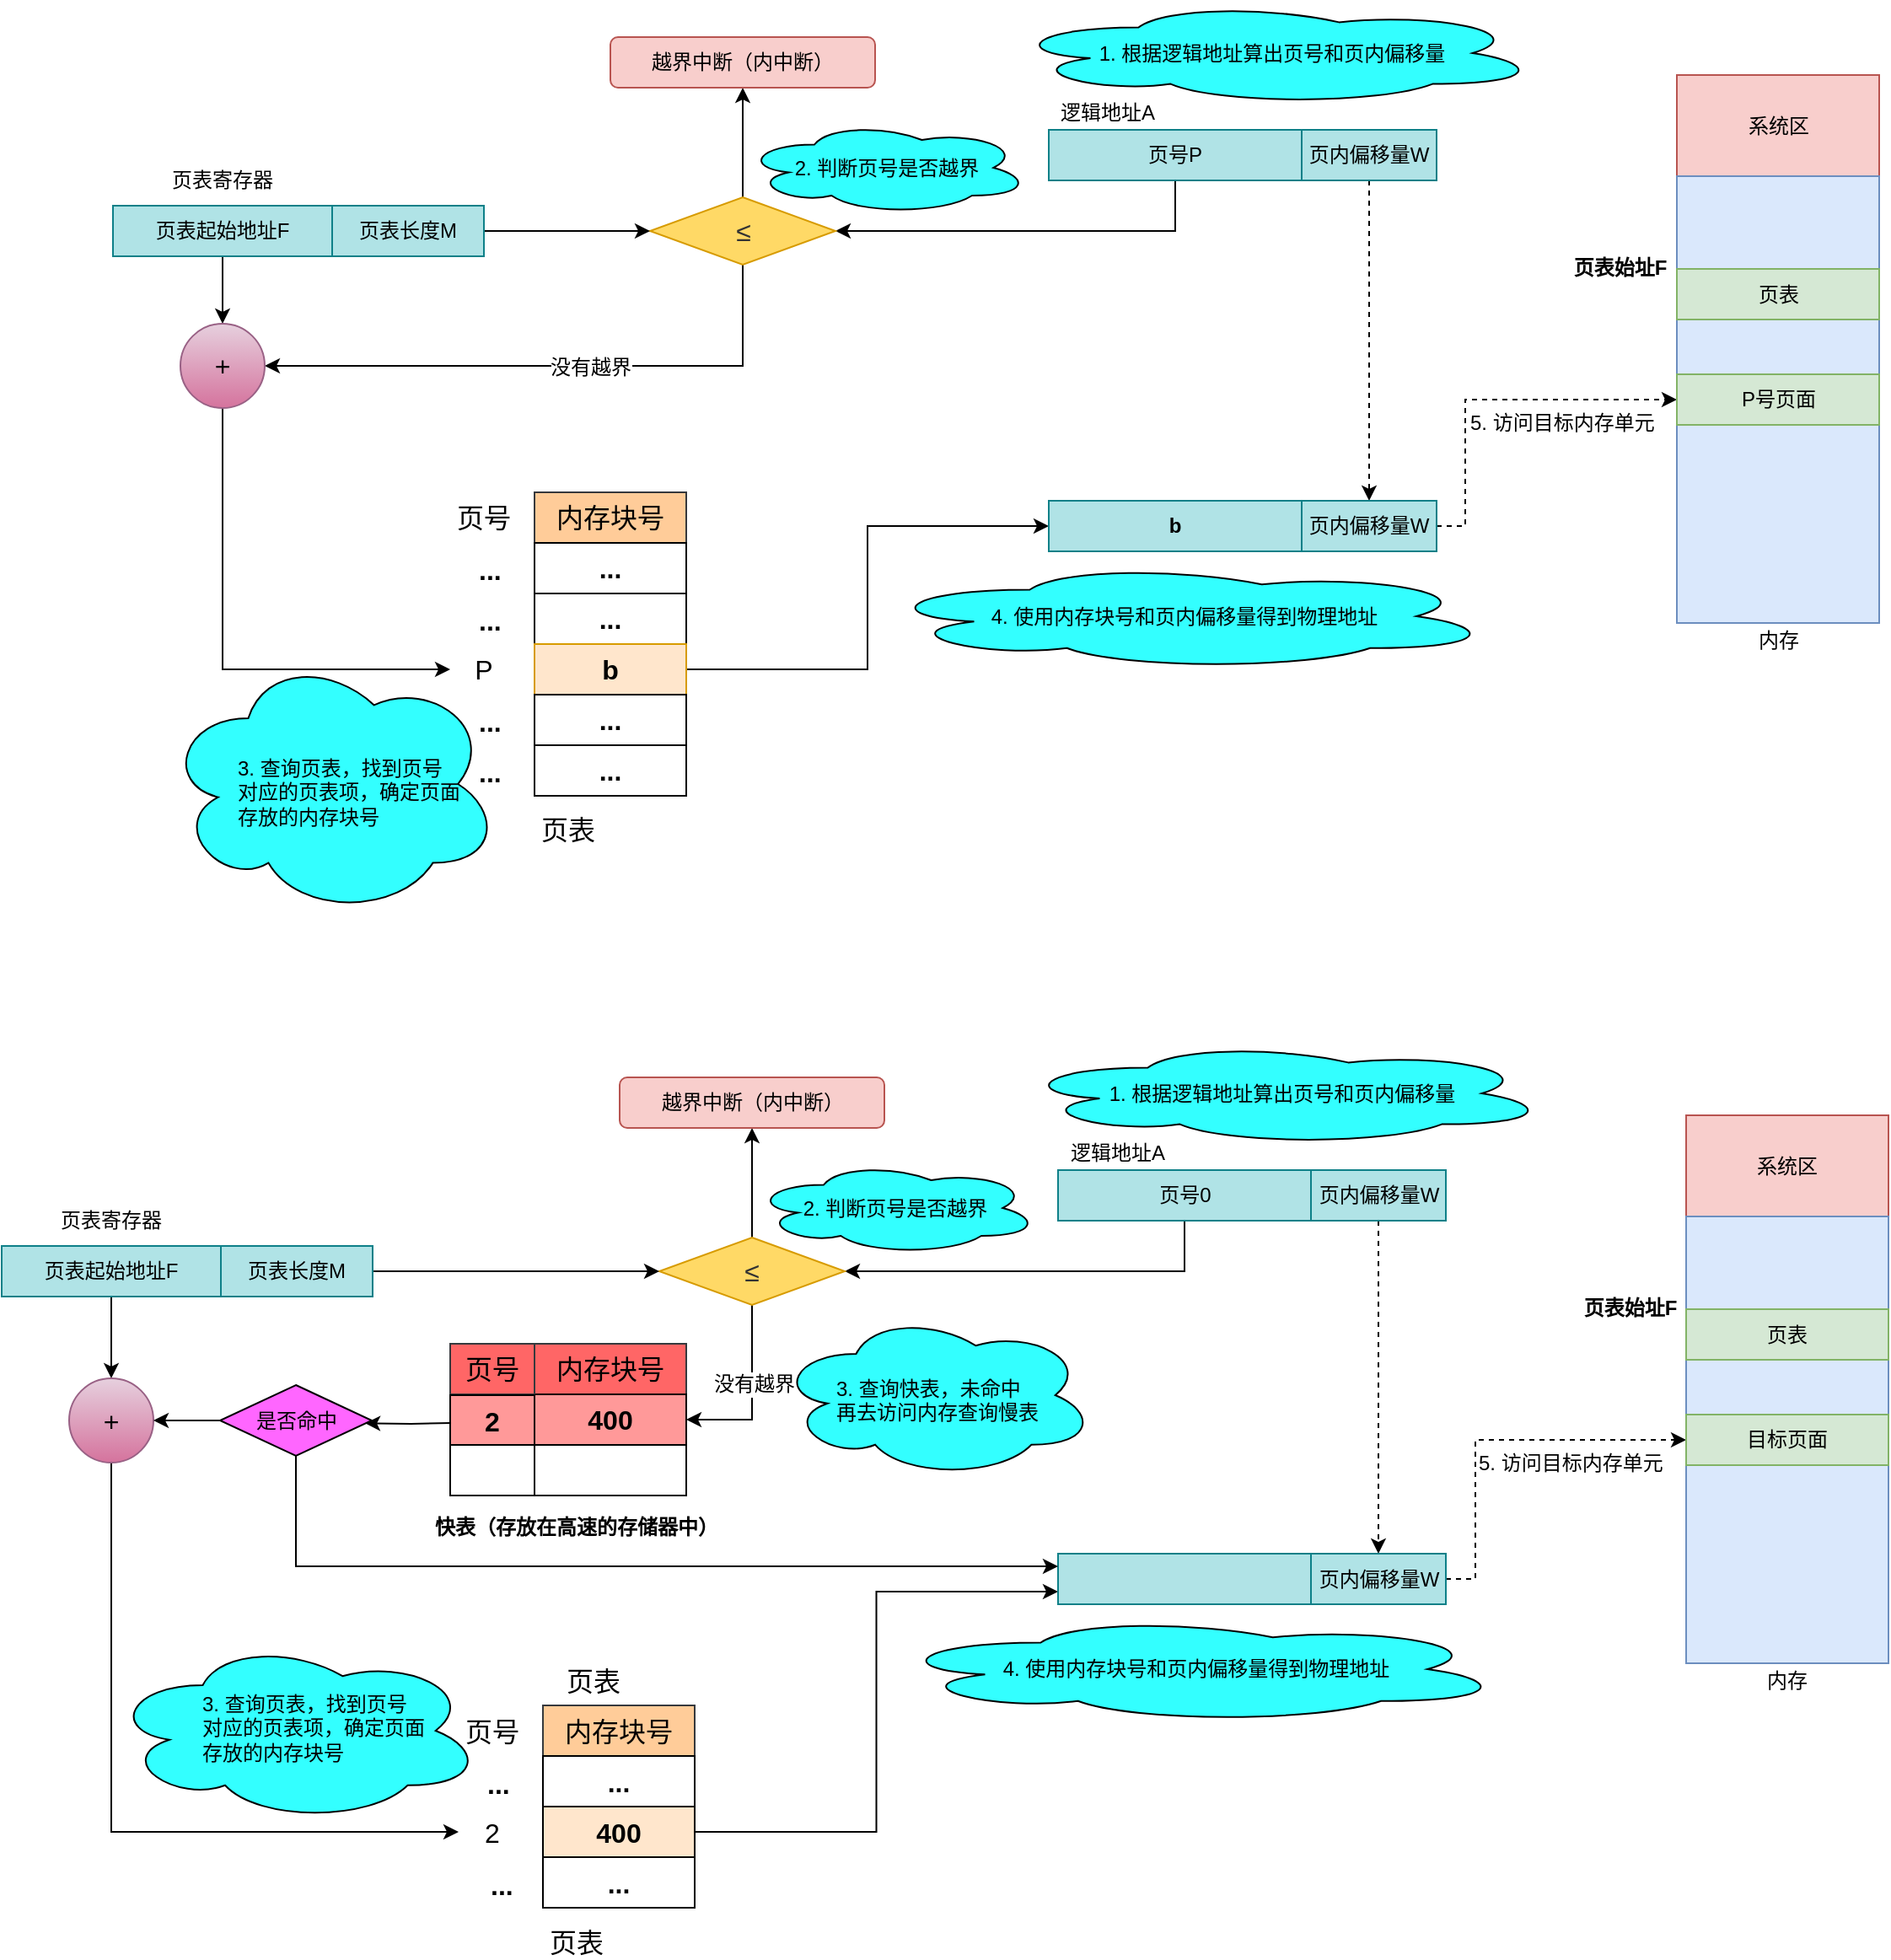 <mxfile version="12.2.8" type="github" pages="1">
  <diagram id="Yr6U0pGL9p3vCSCSJH84" name="第 1 页">
    <mxGraphModel dx="1173" dy="632" grid="0" gridSize="10" guides="1" tooltips="1" connect="1" arrows="1" fold="1" page="1" pageScale="1" pageWidth="4681" pageHeight="3300" math="0" shadow="0">
      <root>
        <mxCell id="0"/>
        <mxCell id="1" parent="0"/>
        <mxCell id="H_HTBfzigYBNuSM5Y4cz-40" style="edgeStyle=orthogonalEdgeStyle;rounded=0;orthogonalLoop=1;jettySize=auto;html=1;entryX=0.5;entryY=0;entryDx=0;entryDy=0;fontSize=12;dashed=1;" edge="1" parent="1" source="H_HTBfzigYBNuSM5Y4cz-1" target="H_HTBfzigYBNuSM5Y4cz-38">
          <mxGeometry relative="1" as="geometry"/>
        </mxCell>
        <mxCell id="H_HTBfzigYBNuSM5Y4cz-1" value="页内偏移量W" style="rounded=0;whiteSpace=wrap;html=1;fillColor=#b0e3e6;strokeColor=#0e8088;" vertex="1" parent="1">
          <mxGeometry x="915" y="145" width="80" height="30" as="geometry"/>
        </mxCell>
        <mxCell id="H_HTBfzigYBNuSM5Y4cz-14" value="" style="edgeStyle=orthogonalEdgeStyle;rounded=0;orthogonalLoop=1;jettySize=auto;html=1;fontSize=16;entryX=1;entryY=0.5;entryDx=0;entryDy=0;exitX=0.5;exitY=1;exitDx=0;exitDy=0;" edge="1" parent="1" source="H_HTBfzigYBNuSM5Y4cz-2" target="H_HTBfzigYBNuSM5Y4cz-5">
          <mxGeometry relative="1" as="geometry">
            <mxPoint x="950" y="260" as="targetPoint"/>
          </mxGeometry>
        </mxCell>
        <mxCell id="H_HTBfzigYBNuSM5Y4cz-2" value="页号P" style="rounded=0;whiteSpace=wrap;html=1;fillColor=#b0e3e6;strokeColor=#0e8088;" vertex="1" parent="1">
          <mxGeometry x="765" y="145" width="150" height="30" as="geometry"/>
        </mxCell>
        <mxCell id="H_HTBfzigYBNuSM5Y4cz-3" value="逻辑地址A" style="text;html=1;strokeColor=none;fillColor=none;align=center;verticalAlign=middle;whiteSpace=wrap;rounded=0;" vertex="1" parent="1">
          <mxGeometry x="765" y="125" width="70" height="20" as="geometry"/>
        </mxCell>
        <mxCell id="H_HTBfzigYBNuSM5Y4cz-10" style="edgeStyle=orthogonalEdgeStyle;rounded=0;orthogonalLoop=1;jettySize=auto;html=1;fontSize=16;entryX=0.5;entryY=1;entryDx=0;entryDy=0;" edge="1" parent="1" source="H_HTBfzigYBNuSM5Y4cz-5" target="H_HTBfzigYBNuSM5Y4cz-11">
          <mxGeometry relative="1" as="geometry">
            <mxPoint x="583.5" y="110" as="targetPoint"/>
          </mxGeometry>
        </mxCell>
        <mxCell id="H_HTBfzigYBNuSM5Y4cz-15" style="edgeStyle=orthogonalEdgeStyle;rounded=0;orthogonalLoop=1;jettySize=auto;html=1;fontSize=16;entryX=1;entryY=0.5;entryDx=0;entryDy=0;exitX=0.5;exitY=1;exitDx=0;exitDy=0;" edge="1" parent="1" source="H_HTBfzigYBNuSM5Y4cz-5" target="H_HTBfzigYBNuSM5Y4cz-16">
          <mxGeometry relative="1" as="geometry">
            <mxPoint x="570" y="320" as="targetPoint"/>
          </mxGeometry>
        </mxCell>
        <mxCell id="H_HTBfzigYBNuSM5Y4cz-47" value="没有越界" style="text;html=1;resizable=0;points=[];align=center;verticalAlign=middle;labelBackgroundColor=#ffffff;fontSize=12;" vertex="1" connectable="0" parent="H_HTBfzigYBNuSM5Y4cz-15">
          <mxGeometry x="-0.12" y="1" relative="1" as="geometry">
            <mxPoint as="offset"/>
          </mxGeometry>
        </mxCell>
        <mxCell id="H_HTBfzigYBNuSM5Y4cz-5" value="&lt;span style=&quot;color: rgb(51 , 51 , 51) ; font-family: &amp;#34;arial&amp;#34; ; font-size: 16px ; background-color: rgb(255 , 217 , 102)&quot;&gt;≤&lt;/span&gt;" style="rhombus;whiteSpace=wrap;html=1;fontSize=16;gradientColor=none;fillColor=#FFD966;strokeColor=#d79b00;" vertex="1" parent="1">
          <mxGeometry x="528.5" y="185" width="110" height="40" as="geometry"/>
        </mxCell>
        <mxCell id="H_HTBfzigYBNuSM5Y4cz-9" style="edgeStyle=orthogonalEdgeStyle;rounded=0;orthogonalLoop=1;jettySize=auto;html=1;entryX=0;entryY=0.5;entryDx=0;entryDy=0;fontSize=16;" edge="1" parent="1" source="H_HTBfzigYBNuSM5Y4cz-6" target="H_HTBfzigYBNuSM5Y4cz-5">
          <mxGeometry relative="1" as="geometry"/>
        </mxCell>
        <mxCell id="H_HTBfzigYBNuSM5Y4cz-6" value="页表长度M" style="rounded=0;whiteSpace=wrap;html=1;fillColor=#b0e3e6;strokeColor=#0e8088;" vertex="1" parent="1">
          <mxGeometry x="340" y="190" width="90" height="30" as="geometry"/>
        </mxCell>
        <mxCell id="H_HTBfzigYBNuSM5Y4cz-17" style="edgeStyle=orthogonalEdgeStyle;rounded=0;orthogonalLoop=1;jettySize=auto;html=1;exitX=0.5;exitY=1;exitDx=0;exitDy=0;fontSize=16;" edge="1" parent="1" source="H_HTBfzigYBNuSM5Y4cz-7" target="H_HTBfzigYBNuSM5Y4cz-16">
          <mxGeometry relative="1" as="geometry"/>
        </mxCell>
        <mxCell id="H_HTBfzigYBNuSM5Y4cz-7" value="页表起始地址F" style="rounded=0;whiteSpace=wrap;html=1;fillColor=#b0e3e6;strokeColor=#0e8088;" vertex="1" parent="1">
          <mxGeometry x="210" y="190" width="130" height="30" as="geometry"/>
        </mxCell>
        <mxCell id="H_HTBfzigYBNuSM5Y4cz-8" value="页表寄存器" style="text;html=1;strokeColor=none;fillColor=none;align=center;verticalAlign=middle;whiteSpace=wrap;rounded=0;" vertex="1" parent="1">
          <mxGeometry x="240" y="165" width="70" height="20" as="geometry"/>
        </mxCell>
        <mxCell id="H_HTBfzigYBNuSM5Y4cz-11" value="越界中断（内中断）" style="rounded=1;whiteSpace=wrap;html=1;fontSize=12;gradientColor=none;fillColor=#f8cecc;strokeColor=#b85450;" vertex="1" parent="1">
          <mxGeometry x="505" y="90" width="157" height="30" as="geometry"/>
        </mxCell>
        <mxCell id="H_HTBfzigYBNuSM5Y4cz-18" style="edgeStyle=orthogonalEdgeStyle;rounded=0;orthogonalLoop=1;jettySize=auto;html=1;exitX=0.5;exitY=1;exitDx=0;exitDy=0;fontSize=16;entryX=0;entryY=0.5;entryDx=0;entryDy=0;" edge="1" parent="1" source="H_HTBfzigYBNuSM5Y4cz-16" target="H_HTBfzigYBNuSM5Y4cz-25">
          <mxGeometry relative="1" as="geometry">
            <mxPoint x="410" y="470" as="targetPoint"/>
          </mxGeometry>
        </mxCell>
        <mxCell id="H_HTBfzigYBNuSM5Y4cz-16" value="+" style="ellipse;whiteSpace=wrap;html=1;aspect=fixed;fontSize=16;gradientColor=#d5739d;fillColor=#e6d0de;strokeColor=#996185;" vertex="1" parent="1">
          <mxGeometry x="250" y="260" width="50" height="50" as="geometry"/>
        </mxCell>
        <mxCell id="H_HTBfzigYBNuSM5Y4cz-19" value="内存块号" style="rounded=0;whiteSpace=wrap;html=1;fontSize=16;fillColor=#ffcc99;strokeColor=#36393d;" vertex="1" parent="1">
          <mxGeometry x="460" y="360" width="90" height="30" as="geometry"/>
        </mxCell>
        <mxCell id="H_HTBfzigYBNuSM5Y4cz-20" value="&lt;b&gt;...&lt;/b&gt;" style="rounded=0;whiteSpace=wrap;html=1;fontSize=16;" vertex="1" parent="1">
          <mxGeometry x="460" y="390" width="90" height="30" as="geometry"/>
        </mxCell>
        <mxCell id="H_HTBfzigYBNuSM5Y4cz-21" value="&lt;b&gt;...&lt;/b&gt;" style="rounded=0;whiteSpace=wrap;html=1;fontSize=16;" vertex="1" parent="1">
          <mxGeometry x="460" y="420" width="90" height="30" as="geometry"/>
        </mxCell>
        <mxCell id="H_HTBfzigYBNuSM5Y4cz-36" style="edgeStyle=orthogonalEdgeStyle;rounded=0;orthogonalLoop=1;jettySize=auto;html=1;fontSize=12;entryX=0;entryY=0.5;entryDx=0;entryDy=0;" edge="1" parent="1" source="H_HTBfzigYBNuSM5Y4cz-22" target="H_HTBfzigYBNuSM5Y4cz-39">
          <mxGeometry relative="1" as="geometry">
            <mxPoint x="730" y="380.0" as="targetPoint"/>
          </mxGeometry>
        </mxCell>
        <mxCell id="H_HTBfzigYBNuSM5Y4cz-22" value="&lt;b&gt;b&lt;/b&gt;" style="rounded=0;whiteSpace=wrap;html=1;fontSize=16;fillColor=#ffe6cc;strokeColor=#d79b00;" vertex="1" parent="1">
          <mxGeometry x="460" y="450" width="90" height="30" as="geometry"/>
        </mxCell>
        <mxCell id="H_HTBfzigYBNuSM5Y4cz-23" value="&lt;b&gt;...&lt;/b&gt;" style="rounded=0;whiteSpace=wrap;html=1;fontSize=16;" vertex="1" parent="1">
          <mxGeometry x="460" y="480" width="90" height="30" as="geometry"/>
        </mxCell>
        <mxCell id="H_HTBfzigYBNuSM5Y4cz-24" value="&lt;b&gt;...&lt;/b&gt;" style="rounded=0;whiteSpace=wrap;html=1;fontSize=16;" vertex="1" parent="1">
          <mxGeometry x="460" y="510" width="90" height="30" as="geometry"/>
        </mxCell>
        <mxCell id="H_HTBfzigYBNuSM5Y4cz-25" value="P" style="text;html=1;strokeColor=none;fillColor=none;align=center;verticalAlign=middle;whiteSpace=wrap;rounded=0;fontSize=16;" vertex="1" parent="1">
          <mxGeometry x="410" y="455" width="40" height="20" as="geometry"/>
        </mxCell>
        <mxCell id="H_HTBfzigYBNuSM5Y4cz-26" value="&lt;b&gt;...&lt;/b&gt;" style="text;html=1;fontSize=16;" vertex="1" parent="1">
          <mxGeometry x="425" y="420" width="25" height="30" as="geometry"/>
        </mxCell>
        <mxCell id="H_HTBfzigYBNuSM5Y4cz-27" value="&lt;b&gt;...&lt;/b&gt;" style="text;html=1;fontSize=16;" vertex="1" parent="1">
          <mxGeometry x="425" y="390" width="25" height="30" as="geometry"/>
        </mxCell>
        <mxCell id="H_HTBfzigYBNuSM5Y4cz-28" value="&lt;b&gt;...&lt;/b&gt;" style="text;html=1;fontSize=16;" vertex="1" parent="1">
          <mxGeometry x="425" y="510" width="25" height="30" as="geometry"/>
        </mxCell>
        <mxCell id="H_HTBfzigYBNuSM5Y4cz-29" value="&lt;b&gt;...&lt;/b&gt;" style="text;html=1;fontSize=16;" vertex="1" parent="1">
          <mxGeometry x="425" y="480" width="25" height="30" as="geometry"/>
        </mxCell>
        <mxCell id="H_HTBfzigYBNuSM5Y4cz-30" value="页号" style="text;html=1;strokeColor=none;fillColor=none;align=center;verticalAlign=middle;whiteSpace=wrap;rounded=0;fontSize=16;" vertex="1" parent="1">
          <mxGeometry x="410" y="365" width="40" height="20" as="geometry"/>
        </mxCell>
        <mxCell id="H_HTBfzigYBNuSM5Y4cz-31" value="页表" style="text;html=1;strokeColor=none;fillColor=none;align=center;verticalAlign=middle;whiteSpace=wrap;rounded=0;fontSize=16;" vertex="1" parent="1">
          <mxGeometry x="460" y="550" width="40" height="20" as="geometry"/>
        </mxCell>
        <mxCell id="H_HTBfzigYBNuSM5Y4cz-53" style="edgeStyle=orthogonalEdgeStyle;rounded=0;orthogonalLoop=1;jettySize=auto;html=1;entryX=0;entryY=0.5;entryDx=0;entryDy=0;dashed=1;fontSize=12;" edge="1" parent="1" source="H_HTBfzigYBNuSM5Y4cz-38" target="H_HTBfzigYBNuSM5Y4cz-46">
          <mxGeometry relative="1" as="geometry">
            <Array as="points">
              <mxPoint x="1012" y="380"/>
              <mxPoint x="1012" y="305"/>
            </Array>
          </mxGeometry>
        </mxCell>
        <mxCell id="H_HTBfzigYBNuSM5Y4cz-38" value="页内偏移量W" style="rounded=0;whiteSpace=wrap;html=1;fillColor=#b0e3e6;strokeColor=#0e8088;" vertex="1" parent="1">
          <mxGeometry x="915" y="365" width="80" height="30" as="geometry"/>
        </mxCell>
        <mxCell id="H_HTBfzigYBNuSM5Y4cz-39" value="&lt;b&gt;b&lt;/b&gt;" style="rounded=0;whiteSpace=wrap;html=1;fillColor=#b0e3e6;strokeColor=#0e8088;" vertex="1" parent="1">
          <mxGeometry x="765" y="365" width="150" height="30" as="geometry"/>
        </mxCell>
        <mxCell id="H_HTBfzigYBNuSM5Y4cz-41" value="系统区" style="rounded=0;whiteSpace=wrap;html=1;fontSize=12;fillColor=#f8cecc;strokeColor=#b85450;" vertex="1" parent="1">
          <mxGeometry x="1137.5" y="112.5" width="120" height="60" as="geometry"/>
        </mxCell>
        <mxCell id="H_HTBfzigYBNuSM5Y4cz-42" value="" style="rounded=0;whiteSpace=wrap;html=1;fontSize=12;fillColor=#dae8fc;strokeColor=#6c8ebf;" vertex="1" parent="1">
          <mxGeometry x="1137.5" y="172.5" width="120" height="265" as="geometry"/>
        </mxCell>
        <mxCell id="H_HTBfzigYBNuSM5Y4cz-43" value="内存" style="text;html=1;strokeColor=none;fillColor=none;align=center;verticalAlign=middle;whiteSpace=wrap;rounded=0;fontSize=12;" vertex="1" parent="1">
          <mxGeometry x="1177.5" y="437.5" width="40" height="20" as="geometry"/>
        </mxCell>
        <mxCell id="H_HTBfzigYBNuSM5Y4cz-44" value="页表" style="rounded=0;whiteSpace=wrap;html=1;fontSize=12;fillColor=#d5e8d4;strokeColor=#82b366;" vertex="1" parent="1">
          <mxGeometry x="1137.5" y="227.5" width="120" height="30" as="geometry"/>
        </mxCell>
        <mxCell id="H_HTBfzigYBNuSM5Y4cz-45" value="页表始址F" style="text;html=1;strokeColor=none;fillColor=none;align=center;verticalAlign=middle;whiteSpace=wrap;rounded=0;fontSize=12;fontStyle=1" vertex="1" parent="1">
          <mxGeometry x="1066" y="218" width="76" height="18" as="geometry"/>
        </mxCell>
        <mxCell id="H_HTBfzigYBNuSM5Y4cz-46" value="P号页面" style="rounded=0;whiteSpace=wrap;html=1;fontSize=12;fillColor=#d5e8d4;strokeColor=#82b366;" vertex="1" parent="1">
          <mxGeometry x="1137.5" y="290" width="120" height="30" as="geometry"/>
        </mxCell>
        <mxCell id="H_HTBfzigYBNuSM5Y4cz-48" value="1. 根据逻辑地址算出页号和页内偏移量" style="ellipse;shape=cloud;whiteSpace=wrap;html=1;fillColor=#33FFFF;gradientColor=none;fontSize=12;" vertex="1" parent="1">
          <mxGeometry x="739" y="69" width="317" height="61" as="geometry"/>
        </mxCell>
        <mxCell id="H_HTBfzigYBNuSM5Y4cz-49" value="2. 判断页号是否越界" style="ellipse;shape=cloud;whiteSpace=wrap;html=1;fillColor=#33FFFF;gradientColor=none;fontSize=12;" vertex="1" parent="1">
          <mxGeometry x="583.5" y="140" width="170" height="55" as="geometry"/>
        </mxCell>
        <mxCell id="H_HTBfzigYBNuSM5Y4cz-50" value="" style="ellipse;shape=cloud;whiteSpace=wrap;html=1;fillColor=#33FFFF;gradientColor=none;fontSize=12;" vertex="1" parent="1">
          <mxGeometry x="240.5" y="455" width="199" height="156" as="geometry"/>
        </mxCell>
        <mxCell id="H_HTBfzigYBNuSM5Y4cz-51" value="3. 查询页表，找到页号&lt;br&gt;对应的页表项，确定页面&lt;br&gt;存放的内存块号" style="text;html=1;fontSize=12;" vertex="1" parent="1">
          <mxGeometry x="281.5" y="510" width="129" height="67" as="geometry"/>
        </mxCell>
        <mxCell id="H_HTBfzigYBNuSM5Y4cz-52" value="4. 使用内存块号和页内偏移量得到物理地址" style="ellipse;shape=cloud;whiteSpace=wrap;html=1;fillColor=#33FFFF;gradientColor=none;fontSize=12;" vertex="1" parent="1">
          <mxGeometry x="662" y="402" width="367" height="63" as="geometry"/>
        </mxCell>
        <mxCell id="H_HTBfzigYBNuSM5Y4cz-55" value="5. 访问目标内存单元" style="text;html=1;fontSize=12;" vertex="1" parent="1">
          <mxGeometry x="1012.833" y="305.167" width="129" height="28" as="geometry"/>
        </mxCell>
        <mxCell id="H_HTBfzigYBNuSM5Y4cz-58" style="edgeStyle=orthogonalEdgeStyle;rounded=0;orthogonalLoop=1;jettySize=auto;html=1;entryX=0.5;entryY=0;entryDx=0;entryDy=0;fontSize=12;dashed=1;" edge="1" parent="1" source="H_HTBfzigYBNuSM5Y4cz-59" target="H_HTBfzigYBNuSM5Y4cz-90">
          <mxGeometry relative="1" as="geometry"/>
        </mxCell>
        <mxCell id="H_HTBfzigYBNuSM5Y4cz-59" value="页内偏移量W" style="rounded=0;whiteSpace=wrap;html=1;fillColor=#b0e3e6;strokeColor=#0e8088;" vertex="1" parent="1">
          <mxGeometry x="920.5" y="762" width="80" height="30" as="geometry"/>
        </mxCell>
        <mxCell id="H_HTBfzigYBNuSM5Y4cz-60" value="" style="edgeStyle=orthogonalEdgeStyle;rounded=0;orthogonalLoop=1;jettySize=auto;html=1;fontSize=16;entryX=1;entryY=0.5;entryDx=0;entryDy=0;exitX=0.5;exitY=1;exitDx=0;exitDy=0;" edge="1" parent="1" source="H_HTBfzigYBNuSM5Y4cz-61" target="H_HTBfzigYBNuSM5Y4cz-66">
          <mxGeometry relative="1" as="geometry">
            <mxPoint x="955.5" y="877" as="targetPoint"/>
          </mxGeometry>
        </mxCell>
        <mxCell id="H_HTBfzigYBNuSM5Y4cz-61" value="页号0" style="rounded=0;whiteSpace=wrap;html=1;fillColor=#b0e3e6;strokeColor=#0e8088;" vertex="1" parent="1">
          <mxGeometry x="770.5" y="762" width="150" height="30" as="geometry"/>
        </mxCell>
        <mxCell id="H_HTBfzigYBNuSM5Y4cz-62" value="逻辑地址A" style="text;html=1;strokeColor=none;fillColor=none;align=center;verticalAlign=middle;whiteSpace=wrap;rounded=0;" vertex="1" parent="1">
          <mxGeometry x="770.5" y="742" width="70" height="20" as="geometry"/>
        </mxCell>
        <mxCell id="H_HTBfzigYBNuSM5Y4cz-63" style="edgeStyle=orthogonalEdgeStyle;rounded=0;orthogonalLoop=1;jettySize=auto;html=1;fontSize=16;entryX=0.5;entryY=1;entryDx=0;entryDy=0;" edge="1" parent="1" source="H_HTBfzigYBNuSM5Y4cz-66" target="H_HTBfzigYBNuSM5Y4cz-72">
          <mxGeometry relative="1" as="geometry">
            <mxPoint x="589" y="727" as="targetPoint"/>
          </mxGeometry>
        </mxCell>
        <mxCell id="H_HTBfzigYBNuSM5Y4cz-64" style="edgeStyle=orthogonalEdgeStyle;rounded=0;orthogonalLoop=1;jettySize=auto;html=1;fontSize=16;entryX=1;entryY=0.5;entryDx=0;entryDy=0;exitX=0.5;exitY=1;exitDx=0;exitDy=0;" edge="1" parent="1" source="H_HTBfzigYBNuSM5Y4cz-66" target="H_HTBfzigYBNuSM5Y4cz-106">
          <mxGeometry relative="1" as="geometry">
            <mxPoint x="575.5" y="937" as="targetPoint"/>
          </mxGeometry>
        </mxCell>
        <mxCell id="H_HTBfzigYBNuSM5Y4cz-65" value="没有越界" style="text;html=1;resizable=0;points=[];align=center;verticalAlign=middle;labelBackgroundColor=#ffffff;fontSize=12;" vertex="1" connectable="0" parent="H_HTBfzigYBNuSM5Y4cz-64">
          <mxGeometry x="-0.12" y="1" relative="1" as="geometry">
            <mxPoint as="offset"/>
          </mxGeometry>
        </mxCell>
        <mxCell id="H_HTBfzigYBNuSM5Y4cz-66" value="&lt;span style=&quot;color: rgb(51 , 51 , 51) ; font-family: &amp;#34;arial&amp;#34; ; font-size: 16px ; background-color: rgb(255 , 217 , 102)&quot;&gt;≤&lt;/span&gt;" style="rhombus;whiteSpace=wrap;html=1;fontSize=16;gradientColor=none;fillColor=#FFD966;strokeColor=#d79b00;" vertex="1" parent="1">
          <mxGeometry x="534" y="802" width="110" height="40" as="geometry"/>
        </mxCell>
        <mxCell id="H_HTBfzigYBNuSM5Y4cz-67" style="edgeStyle=orthogonalEdgeStyle;rounded=0;orthogonalLoop=1;jettySize=auto;html=1;entryX=0;entryY=0.5;entryDx=0;entryDy=0;fontSize=16;" edge="1" parent="1" source="H_HTBfzigYBNuSM5Y4cz-68" target="H_HTBfzigYBNuSM5Y4cz-66">
          <mxGeometry relative="1" as="geometry"/>
        </mxCell>
        <mxCell id="H_HTBfzigYBNuSM5Y4cz-68" value="页表长度M" style="rounded=0;whiteSpace=wrap;html=1;fillColor=#b0e3e6;strokeColor=#0e8088;" vertex="1" parent="1">
          <mxGeometry x="274" y="807" width="90" height="30" as="geometry"/>
        </mxCell>
        <mxCell id="H_HTBfzigYBNuSM5Y4cz-69" style="edgeStyle=orthogonalEdgeStyle;rounded=0;orthogonalLoop=1;jettySize=auto;html=1;exitX=0.5;exitY=1;exitDx=0;exitDy=0;fontSize=16;" edge="1" parent="1" source="H_HTBfzigYBNuSM5Y4cz-70" target="H_HTBfzigYBNuSM5Y4cz-74">
          <mxGeometry relative="1" as="geometry"/>
        </mxCell>
        <mxCell id="H_HTBfzigYBNuSM5Y4cz-70" value="页表起始地址F" style="rounded=0;whiteSpace=wrap;html=1;fillColor=#b0e3e6;strokeColor=#0e8088;" vertex="1" parent="1">
          <mxGeometry x="144" y="807" width="130" height="30" as="geometry"/>
        </mxCell>
        <mxCell id="H_HTBfzigYBNuSM5Y4cz-71" value="页表寄存器" style="text;html=1;strokeColor=none;fillColor=none;align=center;verticalAlign=middle;whiteSpace=wrap;rounded=0;" vertex="1" parent="1">
          <mxGeometry x="174" y="782" width="70" height="20" as="geometry"/>
        </mxCell>
        <mxCell id="H_HTBfzigYBNuSM5Y4cz-72" value="越界中断（内中断）" style="rounded=1;whiteSpace=wrap;html=1;fontSize=12;gradientColor=none;fillColor=#f8cecc;strokeColor=#b85450;" vertex="1" parent="1">
          <mxGeometry x="510.5" y="707" width="157" height="30" as="geometry"/>
        </mxCell>
        <mxCell id="H_HTBfzigYBNuSM5Y4cz-73" style="edgeStyle=orthogonalEdgeStyle;rounded=0;orthogonalLoop=1;jettySize=auto;html=1;exitX=0.5;exitY=1;exitDx=0;exitDy=0;fontSize=16;entryX=0;entryY=0.5;entryDx=0;entryDy=0;" edge="1" parent="1" source="H_HTBfzigYBNuSM5Y4cz-74" target="H_HTBfzigYBNuSM5Y4cz-82">
          <mxGeometry relative="1" as="geometry">
            <mxPoint x="415.5" y="1087" as="targetPoint"/>
          </mxGeometry>
        </mxCell>
        <mxCell id="H_HTBfzigYBNuSM5Y4cz-74" value="+" style="ellipse;whiteSpace=wrap;html=1;aspect=fixed;fontSize=16;gradientColor=#d5739d;fillColor=#e6d0de;strokeColor=#996185;" vertex="1" parent="1">
          <mxGeometry x="184" y="885.5" width="50" height="50" as="geometry"/>
        </mxCell>
        <mxCell id="H_HTBfzigYBNuSM5Y4cz-75" value="内存块号" style="rounded=0;whiteSpace=wrap;html=1;fontSize=16;fillColor=#ffcc99;strokeColor=#36393d;" vertex="1" parent="1">
          <mxGeometry x="465" y="1079.5" width="90" height="30" as="geometry"/>
        </mxCell>
        <mxCell id="H_HTBfzigYBNuSM5Y4cz-76" value="&lt;b&gt;...&lt;/b&gt;" style="rounded=0;whiteSpace=wrap;html=1;fontSize=16;" vertex="1" parent="1">
          <mxGeometry x="465" y="1109.5" width="90" height="30" as="geometry"/>
        </mxCell>
        <mxCell id="H_HTBfzigYBNuSM5Y4cz-78" style="edgeStyle=orthogonalEdgeStyle;rounded=0;orthogonalLoop=1;jettySize=auto;html=1;fontSize=12;entryX=0;entryY=0.75;entryDx=0;entryDy=0;" edge="1" parent="1" source="H_HTBfzigYBNuSM5Y4cz-79" target="H_HTBfzigYBNuSM5Y4cz-91">
          <mxGeometry relative="1" as="geometry">
            <mxPoint x="735" y="1069.5" as="targetPoint"/>
          </mxGeometry>
        </mxCell>
        <mxCell id="H_HTBfzigYBNuSM5Y4cz-79" value="&lt;b&gt;400&lt;/b&gt;" style="rounded=0;whiteSpace=wrap;html=1;fontSize=16;fillColor=#ffe6cc;strokeColor=#000000;" vertex="1" parent="1">
          <mxGeometry x="465" y="1139.5" width="90" height="30" as="geometry"/>
        </mxCell>
        <mxCell id="H_HTBfzigYBNuSM5Y4cz-81" value="&lt;b&gt;...&lt;/b&gt;" style="rounded=0;whiteSpace=wrap;html=1;fontSize=16;" vertex="1" parent="1">
          <mxGeometry x="465" y="1169.5" width="90" height="30" as="geometry"/>
        </mxCell>
        <mxCell id="H_HTBfzigYBNuSM5Y4cz-82" value="2" style="text;html=1;strokeColor=none;fillColor=none;align=center;verticalAlign=middle;whiteSpace=wrap;rounded=0;fontSize=16;" vertex="1" parent="1">
          <mxGeometry x="415" y="1144.5" width="40" height="20" as="geometry"/>
        </mxCell>
        <mxCell id="H_HTBfzigYBNuSM5Y4cz-84" value="&lt;b&gt;...&lt;/b&gt;" style="text;html=1;fontSize=16;" vertex="1" parent="1">
          <mxGeometry x="430" y="1109.5" width="25" height="30" as="geometry"/>
        </mxCell>
        <mxCell id="H_HTBfzigYBNuSM5Y4cz-85" value="&lt;b&gt;...&lt;/b&gt;" style="text;html=1;fontSize=16;" vertex="1" parent="1">
          <mxGeometry x="432" y="1169.5" width="25" height="30" as="geometry"/>
        </mxCell>
        <mxCell id="H_HTBfzigYBNuSM5Y4cz-87" value="页号" style="text;html=1;strokeColor=none;fillColor=none;align=center;verticalAlign=middle;whiteSpace=wrap;rounded=0;fontSize=16;" vertex="1" parent="1">
          <mxGeometry x="415" y="1084.5" width="40" height="20" as="geometry"/>
        </mxCell>
        <mxCell id="H_HTBfzigYBNuSM5Y4cz-88" value="页表" style="text;html=1;strokeColor=none;fillColor=none;align=center;verticalAlign=middle;whiteSpace=wrap;rounded=0;fontSize=16;" vertex="1" parent="1">
          <mxGeometry x="465" y="1209.5" width="40" height="20" as="geometry"/>
        </mxCell>
        <mxCell id="H_HTBfzigYBNuSM5Y4cz-89" style="edgeStyle=orthogonalEdgeStyle;rounded=0;orthogonalLoop=1;jettySize=auto;html=1;entryX=0;entryY=0.5;entryDx=0;entryDy=0;dashed=1;fontSize=12;exitX=1;exitY=0.5;exitDx=0;exitDy=0;" edge="1" parent="1" source="H_HTBfzigYBNuSM5Y4cz-90" target="H_HTBfzigYBNuSM5Y4cz-97">
          <mxGeometry relative="1" as="geometry">
            <Array as="points">
              <mxPoint x="1018" y="1005"/>
              <mxPoint x="1018" y="922"/>
            </Array>
          </mxGeometry>
        </mxCell>
        <mxCell id="H_HTBfzigYBNuSM5Y4cz-90" value="页内偏移量W" style="rounded=0;whiteSpace=wrap;html=1;fillColor=#b0e3e6;strokeColor=#0e8088;" vertex="1" parent="1">
          <mxGeometry x="920.5" y="989.5" width="80" height="30" as="geometry"/>
        </mxCell>
        <mxCell id="H_HTBfzigYBNuSM5Y4cz-91" value="" style="rounded=0;whiteSpace=wrap;html=1;fillColor=#b0e3e6;strokeColor=#0e8088;" vertex="1" parent="1">
          <mxGeometry x="770.5" y="989.5" width="150" height="30" as="geometry"/>
        </mxCell>
        <mxCell id="H_HTBfzigYBNuSM5Y4cz-92" value="系统区" style="rounded=0;whiteSpace=wrap;html=1;fontSize=12;fillColor=#f8cecc;strokeColor=#b85450;" vertex="1" parent="1">
          <mxGeometry x="1143" y="729.5" width="120" height="60" as="geometry"/>
        </mxCell>
        <mxCell id="H_HTBfzigYBNuSM5Y4cz-93" value="" style="rounded=0;whiteSpace=wrap;html=1;fontSize=12;fillColor=#dae8fc;strokeColor=#6c8ebf;" vertex="1" parent="1">
          <mxGeometry x="1143" y="789.5" width="120" height="265" as="geometry"/>
        </mxCell>
        <mxCell id="H_HTBfzigYBNuSM5Y4cz-94" value="内存" style="text;html=1;strokeColor=none;fillColor=none;align=center;verticalAlign=middle;whiteSpace=wrap;rounded=0;fontSize=12;" vertex="1" parent="1">
          <mxGeometry x="1183" y="1054.5" width="40" height="20" as="geometry"/>
        </mxCell>
        <mxCell id="H_HTBfzigYBNuSM5Y4cz-95" value="页表" style="rounded=0;whiteSpace=wrap;html=1;fontSize=12;fillColor=#d5e8d4;strokeColor=#82b366;" vertex="1" parent="1">
          <mxGeometry x="1143" y="844.5" width="120" height="30" as="geometry"/>
        </mxCell>
        <mxCell id="H_HTBfzigYBNuSM5Y4cz-96" value="页表始址F" style="text;html=1;strokeColor=none;fillColor=none;align=center;verticalAlign=middle;whiteSpace=wrap;rounded=0;fontSize=12;fontStyle=1" vertex="1" parent="1">
          <mxGeometry x="1071.5" y="835" width="76" height="18" as="geometry"/>
        </mxCell>
        <mxCell id="H_HTBfzigYBNuSM5Y4cz-97" value="目标页面" style="rounded=0;whiteSpace=wrap;html=1;fontSize=12;fillColor=#d5e8d4;strokeColor=#82b366;" vertex="1" parent="1">
          <mxGeometry x="1143" y="907" width="120" height="30" as="geometry"/>
        </mxCell>
        <mxCell id="H_HTBfzigYBNuSM5Y4cz-98" value="1. 根据逻辑地址算出页号和页内偏移量" style="ellipse;shape=cloud;whiteSpace=wrap;html=1;fillColor=#33FFFF;gradientColor=none;fontSize=12;" vertex="1" parent="1">
          <mxGeometry x="744.5" y="686" width="317" height="61" as="geometry"/>
        </mxCell>
        <mxCell id="H_HTBfzigYBNuSM5Y4cz-99" value="2. 判断页号是否越界" style="ellipse;shape=cloud;whiteSpace=wrap;html=1;fillColor=#33FFFF;gradientColor=none;fontSize=12;" vertex="1" parent="1">
          <mxGeometry x="589" y="757" width="170" height="55" as="geometry"/>
        </mxCell>
        <mxCell id="H_HTBfzigYBNuSM5Y4cz-100" value="" style="ellipse;shape=cloud;whiteSpace=wrap;html=1;fillColor=#33FFFF;gradientColor=none;fontSize=12;" vertex="1" parent="1">
          <mxGeometry x="208" y="1040.5" width="221" height="108" as="geometry"/>
        </mxCell>
        <mxCell id="H_HTBfzigYBNuSM5Y4cz-101" value="3. 查询页表，找到页号&lt;br&gt;对应的页表项，确定页面&lt;br&gt;存放的内存块号" style="text;html=1;fontSize=12;" vertex="1" parent="1">
          <mxGeometry x="261" y="1064.5" width="129" height="67" as="geometry"/>
        </mxCell>
        <mxCell id="H_HTBfzigYBNuSM5Y4cz-102" value="4. 使用内存块号和页内偏移量得到物理地址" style="ellipse;shape=cloud;whiteSpace=wrap;html=1;fillColor=#33FFFF;gradientColor=none;fontSize=12;" vertex="1" parent="1">
          <mxGeometry x="668.5" y="1026.5" width="367" height="63" as="geometry"/>
        </mxCell>
        <mxCell id="H_HTBfzigYBNuSM5Y4cz-103" value="5. 访问目标内存单元" style="text;html=1;fontSize=12;" vertex="1" parent="1">
          <mxGeometry x="1018.333" y="922.167" width="129" height="28" as="geometry"/>
        </mxCell>
        <mxCell id="H_HTBfzigYBNuSM5Y4cz-104" value="内存块号" style="rounded=0;whiteSpace=wrap;html=1;fontSize=16;fillColor=#FF6666;strokeColor=#36393d;" vertex="1" parent="1">
          <mxGeometry x="460" y="865" width="90" height="30" as="geometry"/>
        </mxCell>
        <mxCell id="H_HTBfzigYBNuSM5Y4cz-106" value="&lt;b&gt;400&lt;/b&gt;" style="rounded=0;whiteSpace=wrap;html=1;fontSize=16;fillColor=#FF9999;strokeColor=#000000;" vertex="1" parent="1">
          <mxGeometry x="460" y="895" width="90" height="30" as="geometry"/>
        </mxCell>
        <mxCell id="H_HTBfzigYBNuSM5Y4cz-107" value="" style="rounded=0;whiteSpace=wrap;html=1;fontSize=16;" vertex="1" parent="1">
          <mxGeometry x="460" y="925" width="90" height="30" as="geometry"/>
        </mxCell>
        <mxCell id="H_HTBfzigYBNuSM5Y4cz-112" value="页表" style="text;html=1;strokeColor=none;fillColor=none;align=center;verticalAlign=middle;whiteSpace=wrap;rounded=0;fontSize=16;" vertex="1" parent="1">
          <mxGeometry x="475" y="1054.5" width="40" height="20" as="geometry"/>
        </mxCell>
        <mxCell id="H_HTBfzigYBNuSM5Y4cz-113" value="页号" style="rounded=0;whiteSpace=wrap;html=1;fontSize=16;fillColor=#FF6666;strokeColor=#36393d;" vertex="1" parent="1">
          <mxGeometry x="410" y="865" width="50" height="30" as="geometry"/>
        </mxCell>
        <mxCell id="H_HTBfzigYBNuSM5Y4cz-117" style="edgeStyle=orthogonalEdgeStyle;rounded=0;orthogonalLoop=1;jettySize=auto;html=1;entryX=0.956;entryY=0.539;entryDx=0;entryDy=0;entryPerimeter=0;fontSize=12;" edge="1" parent="1" target="H_HTBfzigYBNuSM5Y4cz-116">
          <mxGeometry relative="1" as="geometry">
            <mxPoint x="410" y="912" as="sourcePoint"/>
          </mxGeometry>
        </mxCell>
        <mxCell id="H_HTBfzigYBNuSM5Y4cz-114" value="&lt;b&gt;2&lt;/b&gt;" style="rounded=0;whiteSpace=wrap;html=1;fontSize=16;fillColor=#FF9999;strokeColor=#000000;" vertex="1" parent="1">
          <mxGeometry x="410" y="895.5" width="50" height="30" as="geometry"/>
        </mxCell>
        <mxCell id="H_HTBfzigYBNuSM5Y4cz-115" value="" style="rounded=0;whiteSpace=wrap;html=1;fontSize=16;" vertex="1" parent="1">
          <mxGeometry x="410" y="925" width="50" height="30" as="geometry"/>
        </mxCell>
        <mxCell id="H_HTBfzigYBNuSM5Y4cz-120" style="edgeStyle=orthogonalEdgeStyle;rounded=0;orthogonalLoop=1;jettySize=auto;html=1;fontSize=12;" edge="1" parent="1" source="H_HTBfzigYBNuSM5Y4cz-116" target="H_HTBfzigYBNuSM5Y4cz-74">
          <mxGeometry relative="1" as="geometry"/>
        </mxCell>
        <mxCell id="H_HTBfzigYBNuSM5Y4cz-121" style="edgeStyle=orthogonalEdgeStyle;rounded=0;orthogonalLoop=1;jettySize=auto;html=1;entryX=0;entryY=0.25;entryDx=0;entryDy=0;fontSize=12;" edge="1" parent="1" source="H_HTBfzigYBNuSM5Y4cz-116" target="H_HTBfzigYBNuSM5Y4cz-91">
          <mxGeometry relative="1" as="geometry">
            <Array as="points">
              <mxPoint x="319" y="997"/>
            </Array>
          </mxGeometry>
        </mxCell>
        <mxCell id="H_HTBfzigYBNuSM5Y4cz-116" value="是否命中" style="rhombus;whiteSpace=wrap;html=1;strokeColor=#000000;fillColor=#FF66FF;gradientColor=none;fontSize=12;" vertex="1" parent="1">
          <mxGeometry x="273.5" y="889.5" width="90" height="42" as="geometry"/>
        </mxCell>
        <mxCell id="H_HTBfzigYBNuSM5Y4cz-122" value="" style="ellipse;shape=cloud;whiteSpace=wrap;html=1;fillColor=#33FFFF;gradientColor=none;fontSize=12;" vertex="1" parent="1">
          <mxGeometry x="603.5" y="846.5" width="189" height="98" as="geometry"/>
        </mxCell>
        <mxCell id="H_HTBfzigYBNuSM5Y4cz-123" value="3. 查询快表，未命中&lt;br&gt;再去访问内存查询慢表" style="text;html=1;fontSize=12;" vertex="1" parent="1">
          <mxGeometry x="637" y="878" width="122" height="44" as="geometry"/>
        </mxCell>
        <mxCell id="H_HTBfzigYBNuSM5Y4cz-124" value="快表（存放在高速的存储器中）" style="text;html=1;strokeColor=none;fillColor=none;align=center;verticalAlign=middle;whiteSpace=wrap;rounded=0;fontSize=12;fontStyle=1" vertex="1" parent="1">
          <mxGeometry x="398" y="962" width="174" height="23" as="geometry"/>
        </mxCell>
      </root>
    </mxGraphModel>
  </diagram>
</mxfile>
